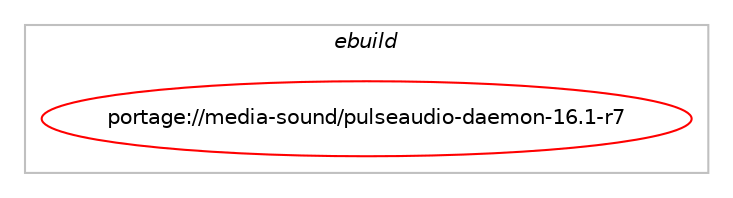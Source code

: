 digraph prolog {

# *************
# Graph options
# *************

newrank=true;
concentrate=true;
compound=true;
graph [rankdir=LR,fontname=Helvetica,fontsize=10,ranksep=1.5];#, ranksep=2.5, nodesep=0.2];
edge  [arrowhead=vee];
node  [fontname=Helvetica,fontsize=10];

# **********
# The ebuild
# **********

subgraph cluster_leftcol {
color=gray;
label=<<i>ebuild</i>>;
id [label="portage://media-sound/pulseaudio-daemon-16.1-r7", color=red, width=4, href="../media-sound/pulseaudio-daemon-16.1-r7.svg"];
}

# ****************
# The dependencies
# ****************

subgraph cluster_midcol {
color=gray;
label=<<i>dependencies</i>>;
subgraph cluster_compile {
fillcolor="#eeeeee";
style=filled;
label=<<i>compile</i>>;
# *** BEGIN UNKNOWN DEPENDENCY TYPE (TODO) ***
# id -> equal(use_conditional_group(positive,X,portage://media-sound/pulseaudio-daemon-16.1-r7,[package_dependency(portage://media-sound/pulseaudio-daemon-16.1-r7,install,no,x11-base,xorg-proto,none,[,,],[],[])]))
# *** END UNKNOWN DEPENDENCY TYPE (TODO) ***

# *** BEGIN UNKNOWN DEPENDENCY TYPE (TODO) ***
# id -> equal(use_conditional_group(positive,X,portage://media-sound/pulseaudio-daemon-16.1-r7,[package_dependency(portage://media-sound/pulseaudio-daemon-16.1-r7,install,no,x11-libs,libxcb,greaterequal,[1.6,,,1.6],[],[]),package_dependency(portage://media-sound/pulseaudio-daemon-16.1-r7,install,no,x11-libs,libICE,none,[,,],[],[]),package_dependency(portage://media-sound/pulseaudio-daemon-16.1-r7,install,no,x11-libs,libSM,none,[,,],[],[]),package_dependency(portage://media-sound/pulseaudio-daemon-16.1-r7,install,no,x11-libs,libX11,greaterequal,[1.4.0,,,1.4.0],[],[]),package_dependency(portage://media-sound/pulseaudio-daemon-16.1-r7,install,no,x11-libs,libXtst,greaterequal,[1.0.99.2,,,1.0.99.2],[],[])]))
# *** END UNKNOWN DEPENDENCY TYPE (TODO) ***

# *** BEGIN UNKNOWN DEPENDENCY TYPE (TODO) ***
# id -> equal(use_conditional_group(positive,alsa,portage://media-sound/pulseaudio-daemon-16.1-r7,[package_dependency(portage://media-sound/pulseaudio-daemon-16.1-r7,install,no,media-libs,alsa-lib,greaterequal,[1.0.24,,,1.0.24],[],[])]))
# *** END UNKNOWN DEPENDENCY TYPE (TODO) ***

# *** BEGIN UNKNOWN DEPENDENCY TYPE (TODO) ***
# id -> equal(use_conditional_group(positive,aptx,portage://media-sound/pulseaudio-daemon-16.1-r7,[package_dependency(portage://media-sound/pulseaudio-daemon-16.1-r7,install,no,media-libs,gst-plugins-base,none,[,,],[],[]),package_dependency(portage://media-sound/pulseaudio-daemon-16.1-r7,install,no,media-libs,gstreamer,greaterequal,[1.14,,,1.14],[],[])]))
# *** END UNKNOWN DEPENDENCY TYPE (TODO) ***

# *** BEGIN UNKNOWN DEPENDENCY TYPE (TODO) ***
# id -> equal(use_conditional_group(positive,asyncns,portage://media-sound/pulseaudio-daemon-16.1-r7,[package_dependency(portage://media-sound/pulseaudio-daemon-16.1-r7,install,no,net-libs,libasyncns,greaterequal,[0.1,,,0.1],[],[])]))
# *** END UNKNOWN DEPENDENCY TYPE (TODO) ***

# *** BEGIN UNKNOWN DEPENDENCY TYPE (TODO) ***
# id -> equal(use_conditional_group(positive,bluetooth,portage://media-sound/pulseaudio-daemon-16.1-r7,[package_dependency(portage://media-sound/pulseaudio-daemon-16.1-r7,install,no,net-wireless,bluez,greaterequal,[5,,,5],[],[]),package_dependency(portage://media-sound/pulseaudio-daemon-16.1-r7,install,no,media-libs,sbc,none,[,,],[],[])]))
# *** END UNKNOWN DEPENDENCY TYPE (TODO) ***

# *** BEGIN UNKNOWN DEPENDENCY TYPE (TODO) ***
# id -> equal(use_conditional_group(positive,dbus,portage://media-sound/pulseaudio-daemon-16.1-r7,[package_dependency(portage://media-sound/pulseaudio-daemon-16.1-r7,install,no,sys-apps,dbus,greaterequal,[1.4.12,,,1.4.12],[],[])]))
# *** END UNKNOWN DEPENDENCY TYPE (TODO) ***

# *** BEGIN UNKNOWN DEPENDENCY TYPE (TODO) ***
# id -> equal(use_conditional_group(positive,elibc_mingw,portage://media-sound/pulseaudio-daemon-16.1-r7,[package_dependency(portage://media-sound/pulseaudio-daemon-16.1-r7,install,no,dev-libs,libpcre,none,[,,],[slot(3)],[])]))
# *** END UNKNOWN DEPENDENCY TYPE (TODO) ***

# *** BEGIN UNKNOWN DEPENDENCY TYPE (TODO) ***
# id -> equal(use_conditional_group(positive,elogind,portage://media-sound/pulseaudio-daemon-16.1-r7,[package_dependency(portage://media-sound/pulseaudio-daemon-16.1-r7,install,no,sys-auth,elogind,none,[,,],[],[])]))
# *** END UNKNOWN DEPENDENCY TYPE (TODO) ***

# *** BEGIN UNKNOWN DEPENDENCY TYPE (TODO) ***
# id -> equal(use_conditional_group(positive,equalizer,portage://media-sound/pulseaudio-daemon-16.1-r7,[package_dependency(portage://media-sound/pulseaudio-daemon-16.1-r7,install,no,sci-libs,fftw,none,[,,],[slot(3.0),equal],[])]))
# *** END UNKNOWN DEPENDENCY TYPE (TODO) ***

# *** BEGIN UNKNOWN DEPENDENCY TYPE (TODO) ***
# id -> equal(use_conditional_group(positive,fftw,portage://media-sound/pulseaudio-daemon-16.1-r7,[package_dependency(portage://media-sound/pulseaudio-daemon-16.1-r7,install,no,sci-libs,fftw,none,[,,],[slot(3.0),equal],[])]))
# *** END UNKNOWN DEPENDENCY TYPE (TODO) ***

# *** BEGIN UNKNOWN DEPENDENCY TYPE (TODO) ***
# id -> equal(use_conditional_group(positive,gdbm,portage://media-sound/pulseaudio-daemon-16.1-r7,[package_dependency(portage://media-sound/pulseaudio-daemon-16.1-r7,install,no,sys-libs,gdbm,none,[,,],any_same_slot,[])]))
# *** END UNKNOWN DEPENDENCY TYPE (TODO) ***

# *** BEGIN UNKNOWN DEPENDENCY TYPE (TODO) ***
# id -> equal(use_conditional_group(positive,glib,portage://media-sound/pulseaudio-daemon-16.1-r7,[package_dependency(portage://media-sound/pulseaudio-daemon-16.1-r7,install,no,dev-libs,glib,greaterequal,[2.28.0,,,2.28.0],[slot(2)],[])]))
# *** END UNKNOWN DEPENDENCY TYPE (TODO) ***

# *** BEGIN UNKNOWN DEPENDENCY TYPE (TODO) ***
# id -> equal(use_conditional_group(positive,gstreamer,portage://media-sound/pulseaudio-daemon-16.1-r7,[package_dependency(portage://media-sound/pulseaudio-daemon-16.1-r7,install,no,media-libs,gst-plugins-base,none,[,,],[],[]),package_dependency(portage://media-sound/pulseaudio-daemon-16.1-r7,install,no,media-libs,gstreamer,greaterequal,[1.14,,,1.14],[],[]),package_dependency(portage://media-sound/pulseaudio-daemon-16.1-r7,install,no,dev-libs,glib,greaterequal,[2.26.0,,,2.26.0],[slot(2)],[])]))
# *** END UNKNOWN DEPENDENCY TYPE (TODO) ***

# *** BEGIN UNKNOWN DEPENDENCY TYPE (TODO) ***
# id -> equal(use_conditional_group(positive,jack,portage://media-sound/pulseaudio-daemon-16.1-r7,[package_dependency(portage://media-sound/pulseaudio-daemon-16.1-r7,install,no,virtual,jack,none,[,,],[],[])]))
# *** END UNKNOWN DEPENDENCY TYPE (TODO) ***

# *** BEGIN UNKNOWN DEPENDENCY TYPE (TODO) ***
# id -> equal(use_conditional_group(positive,ldac,portage://media-sound/pulseaudio-daemon-16.1-r7,[package_dependency(portage://media-sound/pulseaudio-daemon-16.1-r7,install,no,media-libs,gst-plugins-base,none,[,,],[],[]),package_dependency(portage://media-sound/pulseaudio-daemon-16.1-r7,install,no,media-libs,gstreamer,greaterequal,[1.14,,,1.14],[],[])]))
# *** END UNKNOWN DEPENDENCY TYPE (TODO) ***

# *** BEGIN UNKNOWN DEPENDENCY TYPE (TODO) ***
# id -> equal(use_conditional_group(positive,lirc,portage://media-sound/pulseaudio-daemon-16.1-r7,[package_dependency(portage://media-sound/pulseaudio-daemon-16.1-r7,install,no,app-misc,lirc,none,[,,],[],[])]))
# *** END UNKNOWN DEPENDENCY TYPE (TODO) ***

# *** BEGIN UNKNOWN DEPENDENCY TYPE (TODO) ***
# id -> equal(use_conditional_group(positive,ofono-headset,portage://media-sound/pulseaudio-daemon-16.1-r7,[package_dependency(portage://media-sound/pulseaudio-daemon-16.1-r7,install,no,net-misc,ofono,greaterequal,[1.13,,,1.13],[],[])]))
# *** END UNKNOWN DEPENDENCY TYPE (TODO) ***

# *** BEGIN UNKNOWN DEPENDENCY TYPE (TODO) ***
# id -> equal(use_conditional_group(positive,orc,portage://media-sound/pulseaudio-daemon-16.1-r7,[package_dependency(portage://media-sound/pulseaudio-daemon-16.1-r7,install,no,dev-lang,orc,greaterequal,[0.4.15,,,0.4.15],[],[])]))
# *** END UNKNOWN DEPENDENCY TYPE (TODO) ***

# *** BEGIN UNKNOWN DEPENDENCY TYPE (TODO) ***
# id -> equal(use_conditional_group(positive,selinux,portage://media-sound/pulseaudio-daemon-16.1-r7,[package_dependency(portage://media-sound/pulseaudio-daemon-16.1-r7,install,no,sec-policy,selinux-pulseaudio,none,[,,],[],[])]))
# *** END UNKNOWN DEPENDENCY TYPE (TODO) ***

# *** BEGIN UNKNOWN DEPENDENCY TYPE (TODO) ***
# id -> equal(use_conditional_group(positive,sox,portage://media-sound/pulseaudio-daemon-16.1-r7,[package_dependency(portage://media-sound/pulseaudio-daemon-16.1-r7,install,no,media-libs,soxr,greaterequal,[0.1.1,,,0.1.1],[],[])]))
# *** END UNKNOWN DEPENDENCY TYPE (TODO) ***

# *** BEGIN UNKNOWN DEPENDENCY TYPE (TODO) ***
# id -> equal(use_conditional_group(positive,ssl,portage://media-sound/pulseaudio-daemon-16.1-r7,[package_dependency(portage://media-sound/pulseaudio-daemon-16.1-r7,install,no,dev-libs,openssl,none,[,,],any_same_slot,[])]))
# *** END UNKNOWN DEPENDENCY TYPE (TODO) ***

# *** BEGIN UNKNOWN DEPENDENCY TYPE (TODO) ***
# id -> equal(use_conditional_group(positive,systemd,portage://media-sound/pulseaudio-daemon-16.1-r7,[package_dependency(portage://media-sound/pulseaudio-daemon-16.1-r7,install,no,sys-apps,systemd,none,[,,],any_same_slot,[])]))
# *** END UNKNOWN DEPENDENCY TYPE (TODO) ***

# *** BEGIN UNKNOWN DEPENDENCY TYPE (TODO) ***
# id -> equal(use_conditional_group(positive,tcpd,portage://media-sound/pulseaudio-daemon-16.1-r7,[package_dependency(portage://media-sound/pulseaudio-daemon-16.1-r7,install,no,sys-apps,tcp-wrappers,none,[,,],[],[])]))
# *** END UNKNOWN DEPENDENCY TYPE (TODO) ***

# *** BEGIN UNKNOWN DEPENDENCY TYPE (TODO) ***
# id -> equal(use_conditional_group(positive,test,portage://media-sound/pulseaudio-daemon-16.1-r7,[package_dependency(portage://media-sound/pulseaudio-daemon-16.1-r7,install,no,dev-libs,check,greaterequal,[0.9.10,,,0.9.10],[],[])]))
# *** END UNKNOWN DEPENDENCY TYPE (TODO) ***

# *** BEGIN UNKNOWN DEPENDENCY TYPE (TODO) ***
# id -> equal(use_conditional_group(positive,udev,portage://media-sound/pulseaudio-daemon-16.1-r7,[package_dependency(portage://media-sound/pulseaudio-daemon-16.1-r7,install,no,virtual,udev,greaterequal,[143,,,143],[],[use(enable(hwdb),positive)])]))
# *** END UNKNOWN DEPENDENCY TYPE (TODO) ***

# *** BEGIN UNKNOWN DEPENDENCY TYPE (TODO) ***
# id -> equal(use_conditional_group(positive,valgrind,portage://media-sound/pulseaudio-daemon-16.1-r7,[package_dependency(portage://media-sound/pulseaudio-daemon-16.1-r7,install,no,dev-debug,valgrind,none,[,,],[],[])]))
# *** END UNKNOWN DEPENDENCY TYPE (TODO) ***

# *** BEGIN UNKNOWN DEPENDENCY TYPE (TODO) ***
# id -> equal(use_conditional_group(positive,webrtc-aec,portage://media-sound/pulseaudio-daemon-16.1-r7,[package_dependency(portage://media-sound/pulseaudio-daemon-16.1-r7,install,no,media-libs,webrtc-audio-processing,greaterequal,[0.2,,,0.2],[slot(0)],[])]))
# *** END UNKNOWN DEPENDENCY TYPE (TODO) ***

# *** BEGIN UNKNOWN DEPENDENCY TYPE (TODO) ***
# id -> equal(use_conditional_group(positive,zeroconf,portage://media-sound/pulseaudio-daemon-16.1-r7,[package_dependency(portage://media-sound/pulseaudio-daemon-16.1-r7,install,no,net-dns,avahi,greaterequal,[0.6.12,,,0.6.12],[],[use(enable(dbus),none)])]))
# *** END UNKNOWN DEPENDENCY TYPE (TODO) ***

# *** BEGIN UNKNOWN DEPENDENCY TYPE (TODO) ***
# id -> equal(package_dependency(portage://media-sound/pulseaudio-daemon-16.1-r7,install,no,dev-libs,libatomic_ops,none,[,,],[],[]))
# *** END UNKNOWN DEPENDENCY TYPE (TODO) ***

# *** BEGIN UNKNOWN DEPENDENCY TYPE (TODO) ***
# id -> equal(package_dependency(portage://media-sound/pulseaudio-daemon-16.1-r7,install,no,dev-libs,libltdl,none,[,,],[],[]))
# *** END UNKNOWN DEPENDENCY TYPE (TODO) ***

# *** BEGIN UNKNOWN DEPENDENCY TYPE (TODO) ***
# id -> equal(package_dependency(portage://media-sound/pulseaudio-daemon-16.1-r7,install,no,media-libs,libpulse,tilde,[16.1,,,16.1],[],[use(optenable(dbus),none),use(optenable(glib),none),use(optenable(systemd),none),use(optenable(valgrind),none),use(optenable(X),none)]))
# *** END UNKNOWN DEPENDENCY TYPE (TODO) ***

# *** BEGIN UNKNOWN DEPENDENCY TYPE (TODO) ***
# id -> equal(package_dependency(portage://media-sound/pulseaudio-daemon-16.1-r7,install,no,media-libs,libsndfile,greaterequal,[1.0.20,,,1.0.20],[],[]))
# *** END UNKNOWN DEPENDENCY TYPE (TODO) ***

# *** BEGIN UNKNOWN DEPENDENCY TYPE (TODO) ***
# id -> equal(package_dependency(portage://media-sound/pulseaudio-daemon-16.1-r7,install,no,media-libs,speexdsp,greaterequal,[1.2,,,1.2],[],[]))
# *** END UNKNOWN DEPENDENCY TYPE (TODO) ***

# *** BEGIN UNKNOWN DEPENDENCY TYPE (TODO) ***
# id -> equal(package_dependency(portage://media-sound/pulseaudio-daemon-16.1-r7,install,no,sys-kernel,linux-headers,none,[,,],[],[]))
# *** END UNKNOWN DEPENDENCY TYPE (TODO) ***

# *** BEGIN UNKNOWN DEPENDENCY TYPE (TODO) ***
# id -> equal(package_dependency(portage://media-sound/pulseaudio-daemon-16.1-r7,install,no,sys-libs,libcap,greaterequal,[2.22,,-r2,2.22-r2],[],[]))
# *** END UNKNOWN DEPENDENCY TYPE (TODO) ***

}
subgraph cluster_compileandrun {
fillcolor="#eeeeee";
style=filled;
label=<<i>compile and run</i>>;
}
subgraph cluster_run {
fillcolor="#eeeeee";
style=filled;
label=<<i>run</i>>;
# *** BEGIN UNKNOWN DEPENDENCY TYPE (TODO) ***
# id -> equal(use_conditional_group(positive,X,portage://media-sound/pulseaudio-daemon-16.1-r7,[package_dependency(portage://media-sound/pulseaudio-daemon-16.1-r7,run,no,x11-libs,libxcb,greaterequal,[1.6,,,1.6],[],[]),package_dependency(portage://media-sound/pulseaudio-daemon-16.1-r7,run,no,x11-libs,libICE,none,[,,],[],[]),package_dependency(portage://media-sound/pulseaudio-daemon-16.1-r7,run,no,x11-libs,libSM,none,[,,],[],[]),package_dependency(portage://media-sound/pulseaudio-daemon-16.1-r7,run,no,x11-libs,libX11,greaterequal,[1.4.0,,,1.4.0],[],[]),package_dependency(portage://media-sound/pulseaudio-daemon-16.1-r7,run,no,x11-libs,libXtst,greaterequal,[1.0.99.2,,,1.0.99.2],[],[])]))
# *** END UNKNOWN DEPENDENCY TYPE (TODO) ***

# *** BEGIN UNKNOWN DEPENDENCY TYPE (TODO) ***
# id -> equal(use_conditional_group(positive,alsa,portage://media-sound/pulseaudio-daemon-16.1-r7,[package_dependency(portage://media-sound/pulseaudio-daemon-16.1-r7,run,no,media-libs,alsa-lib,greaterequal,[1.0.24,,,1.0.24],[],[])]))
# *** END UNKNOWN DEPENDENCY TYPE (TODO) ***

# *** BEGIN UNKNOWN DEPENDENCY TYPE (TODO) ***
# id -> equal(use_conditional_group(positive,aptx,portage://media-sound/pulseaudio-daemon-16.1-r7,[package_dependency(portage://media-sound/pulseaudio-daemon-16.1-r7,run,no,media-libs,gst-plugins-base,none,[,,],[],[]),package_dependency(portage://media-sound/pulseaudio-daemon-16.1-r7,run,no,media-libs,gstreamer,greaterequal,[1.14,,,1.14],[],[])]))
# *** END UNKNOWN DEPENDENCY TYPE (TODO) ***

# *** BEGIN UNKNOWN DEPENDENCY TYPE (TODO) ***
# id -> equal(use_conditional_group(positive,asyncns,portage://media-sound/pulseaudio-daemon-16.1-r7,[package_dependency(portage://media-sound/pulseaudio-daemon-16.1-r7,run,no,net-libs,libasyncns,greaterequal,[0.1,,,0.1],[],[])]))
# *** END UNKNOWN DEPENDENCY TYPE (TODO) ***

# *** BEGIN UNKNOWN DEPENDENCY TYPE (TODO) ***
# id -> equal(use_conditional_group(positive,bluetooth,portage://media-sound/pulseaudio-daemon-16.1-r7,[use_conditional_group(positive,ldac,portage://media-sound/pulseaudio-daemon-16.1-r7,[package_dependency(portage://media-sound/pulseaudio-daemon-16.1-r7,run,no,media-plugins,gst-plugins-ldac,none,[,,],[],[])]),use_conditional_group(positive,aptx,portage://media-sound/pulseaudio-daemon-16.1-r7,[package_dependency(portage://media-sound/pulseaudio-daemon-16.1-r7,run,no,media-plugins,gst-plugins-openaptx,none,[,,],[],[])])]))
# *** END UNKNOWN DEPENDENCY TYPE (TODO) ***

# *** BEGIN UNKNOWN DEPENDENCY TYPE (TODO) ***
# id -> equal(use_conditional_group(positive,bluetooth,portage://media-sound/pulseaudio-daemon-16.1-r7,[package_dependency(portage://media-sound/pulseaudio-daemon-16.1-r7,run,no,net-wireless,bluez,greaterequal,[5,,,5],[],[]),package_dependency(portage://media-sound/pulseaudio-daemon-16.1-r7,run,no,media-libs,sbc,none,[,,],[],[])]))
# *** END UNKNOWN DEPENDENCY TYPE (TODO) ***

# *** BEGIN UNKNOWN DEPENDENCY TYPE (TODO) ***
# id -> equal(use_conditional_group(positive,dbus,portage://media-sound/pulseaudio-daemon-16.1-r7,[package_dependency(portage://media-sound/pulseaudio-daemon-16.1-r7,run,no,sys-apps,dbus,greaterequal,[1.4.12,,,1.4.12],[],[])]))
# *** END UNKNOWN DEPENDENCY TYPE (TODO) ***

# *** BEGIN UNKNOWN DEPENDENCY TYPE (TODO) ***
# id -> equal(use_conditional_group(positive,elibc_mingw,portage://media-sound/pulseaudio-daemon-16.1-r7,[package_dependency(portage://media-sound/pulseaudio-daemon-16.1-r7,run,no,dev-libs,libpcre,none,[,,],[slot(3)],[])]))
# *** END UNKNOWN DEPENDENCY TYPE (TODO) ***

# *** BEGIN UNKNOWN DEPENDENCY TYPE (TODO) ***
# id -> equal(use_conditional_group(positive,elogind,portage://media-sound/pulseaudio-daemon-16.1-r7,[package_dependency(portage://media-sound/pulseaudio-daemon-16.1-r7,run,no,sys-auth,elogind,none,[,,],[],[])]))
# *** END UNKNOWN DEPENDENCY TYPE (TODO) ***

# *** BEGIN UNKNOWN DEPENDENCY TYPE (TODO) ***
# id -> equal(use_conditional_group(positive,equalizer,portage://media-sound/pulseaudio-daemon-16.1-r7,[package_dependency(portage://media-sound/pulseaudio-daemon-16.1-r7,run,no,sci-libs,fftw,none,[,,],[slot(3.0),equal],[])]))
# *** END UNKNOWN DEPENDENCY TYPE (TODO) ***

# *** BEGIN UNKNOWN DEPENDENCY TYPE (TODO) ***
# id -> equal(use_conditional_group(positive,fftw,portage://media-sound/pulseaudio-daemon-16.1-r7,[package_dependency(portage://media-sound/pulseaudio-daemon-16.1-r7,run,no,sci-libs,fftw,none,[,,],[slot(3.0),equal],[])]))
# *** END UNKNOWN DEPENDENCY TYPE (TODO) ***

# *** BEGIN UNKNOWN DEPENDENCY TYPE (TODO) ***
# id -> equal(use_conditional_group(positive,gdbm,portage://media-sound/pulseaudio-daemon-16.1-r7,[package_dependency(portage://media-sound/pulseaudio-daemon-16.1-r7,run,no,sys-libs,gdbm,none,[,,],any_same_slot,[])]))
# *** END UNKNOWN DEPENDENCY TYPE (TODO) ***

# *** BEGIN UNKNOWN DEPENDENCY TYPE (TODO) ***
# id -> equal(use_conditional_group(positive,glib,portage://media-sound/pulseaudio-daemon-16.1-r7,[package_dependency(portage://media-sound/pulseaudio-daemon-16.1-r7,run,no,dev-libs,glib,greaterequal,[2.28.0,,,2.28.0],[slot(2)],[])]))
# *** END UNKNOWN DEPENDENCY TYPE (TODO) ***

# *** BEGIN UNKNOWN DEPENDENCY TYPE (TODO) ***
# id -> equal(use_conditional_group(positive,gstreamer,portage://media-sound/pulseaudio-daemon-16.1-r7,[package_dependency(portage://media-sound/pulseaudio-daemon-16.1-r7,run,no,media-libs,gst-plugins-base,none,[,,],[],[]),package_dependency(portage://media-sound/pulseaudio-daemon-16.1-r7,run,no,media-libs,gstreamer,greaterequal,[1.14,,,1.14],[],[]),package_dependency(portage://media-sound/pulseaudio-daemon-16.1-r7,run,no,dev-libs,glib,greaterequal,[2.26.0,,,2.26.0],[slot(2)],[])]))
# *** END UNKNOWN DEPENDENCY TYPE (TODO) ***

# *** BEGIN UNKNOWN DEPENDENCY TYPE (TODO) ***
# id -> equal(use_conditional_group(positive,jack,portage://media-sound/pulseaudio-daemon-16.1-r7,[package_dependency(portage://media-sound/pulseaudio-daemon-16.1-r7,run,no,virtual,jack,none,[,,],[],[])]))
# *** END UNKNOWN DEPENDENCY TYPE (TODO) ***

# *** BEGIN UNKNOWN DEPENDENCY TYPE (TODO) ***
# id -> equal(use_conditional_group(positive,ldac,portage://media-sound/pulseaudio-daemon-16.1-r7,[package_dependency(portage://media-sound/pulseaudio-daemon-16.1-r7,run,no,media-libs,gst-plugins-base,none,[,,],[],[]),package_dependency(portage://media-sound/pulseaudio-daemon-16.1-r7,run,no,media-libs,gstreamer,greaterequal,[1.14,,,1.14],[],[])]))
# *** END UNKNOWN DEPENDENCY TYPE (TODO) ***

# *** BEGIN UNKNOWN DEPENDENCY TYPE (TODO) ***
# id -> equal(use_conditional_group(positive,lirc,portage://media-sound/pulseaudio-daemon-16.1-r7,[package_dependency(portage://media-sound/pulseaudio-daemon-16.1-r7,run,no,app-misc,lirc,none,[,,],[],[])]))
# *** END UNKNOWN DEPENDENCY TYPE (TODO) ***

# *** BEGIN UNKNOWN DEPENDENCY TYPE (TODO) ***
# id -> equal(use_conditional_group(positive,ofono-headset,portage://media-sound/pulseaudio-daemon-16.1-r7,[package_dependency(portage://media-sound/pulseaudio-daemon-16.1-r7,run,no,net-misc,ofono,greaterequal,[1.13,,,1.13],[],[])]))
# *** END UNKNOWN DEPENDENCY TYPE (TODO) ***

# *** BEGIN UNKNOWN DEPENDENCY TYPE (TODO) ***
# id -> equal(use_conditional_group(positive,orc,portage://media-sound/pulseaudio-daemon-16.1-r7,[package_dependency(portage://media-sound/pulseaudio-daemon-16.1-r7,run,no,dev-lang,orc,greaterequal,[0.4.15,,,0.4.15],[],[])]))
# *** END UNKNOWN DEPENDENCY TYPE (TODO) ***

# *** BEGIN UNKNOWN DEPENDENCY TYPE (TODO) ***
# id -> equal(use_conditional_group(positive,selinux,portage://media-sound/pulseaudio-daemon-16.1-r7,[package_dependency(portage://media-sound/pulseaudio-daemon-16.1-r7,run,no,sec-policy,selinux-pulseaudio,none,[,,],[],[])]))
# *** END UNKNOWN DEPENDENCY TYPE (TODO) ***

# *** BEGIN UNKNOWN DEPENDENCY TYPE (TODO) ***
# id -> equal(use_conditional_group(positive,sox,portage://media-sound/pulseaudio-daemon-16.1-r7,[package_dependency(portage://media-sound/pulseaudio-daemon-16.1-r7,run,no,media-libs,soxr,greaterequal,[0.1.1,,,0.1.1],[],[])]))
# *** END UNKNOWN DEPENDENCY TYPE (TODO) ***

# *** BEGIN UNKNOWN DEPENDENCY TYPE (TODO) ***
# id -> equal(use_conditional_group(positive,ssl,portage://media-sound/pulseaudio-daemon-16.1-r7,[package_dependency(portage://media-sound/pulseaudio-daemon-16.1-r7,run,no,dev-libs,openssl,none,[,,],any_same_slot,[])]))
# *** END UNKNOWN DEPENDENCY TYPE (TODO) ***

# *** BEGIN UNKNOWN DEPENDENCY TYPE (TODO) ***
# id -> equal(use_conditional_group(positive,system-wide,portage://media-sound/pulseaudio-daemon-16.1-r7,[use_conditional_group(positive,alsa,portage://media-sound/pulseaudio-daemon-16.1-r7,[package_dependency(portage://media-sound/pulseaudio-daemon-16.1-r7,run,no,media-sound,alsa-utils,none,[,,],[],[])]),package_dependency(portage://media-sound/pulseaudio-daemon-16.1-r7,run,no,acct-user,pulse,none,[,,],[],[]),package_dependency(portage://media-sound/pulseaudio-daemon-16.1-r7,run,no,acct-group,audio,none,[,,],[],[]),package_dependency(portage://media-sound/pulseaudio-daemon-16.1-r7,run,no,acct-group,pulse-access,none,[,,],[],[])]))
# *** END UNKNOWN DEPENDENCY TYPE (TODO) ***

# *** BEGIN UNKNOWN DEPENDENCY TYPE (TODO) ***
# id -> equal(use_conditional_group(positive,systemd,portage://media-sound/pulseaudio-daemon-16.1-r7,[package_dependency(portage://media-sound/pulseaudio-daemon-16.1-r7,run,no,sys-apps,systemd,none,[,,],any_same_slot,[])]))
# *** END UNKNOWN DEPENDENCY TYPE (TODO) ***

# *** BEGIN UNKNOWN DEPENDENCY TYPE (TODO) ***
# id -> equal(use_conditional_group(positive,tcpd,portage://media-sound/pulseaudio-daemon-16.1-r7,[package_dependency(portage://media-sound/pulseaudio-daemon-16.1-r7,run,no,sys-apps,tcp-wrappers,none,[,,],[],[])]))
# *** END UNKNOWN DEPENDENCY TYPE (TODO) ***

# *** BEGIN UNKNOWN DEPENDENCY TYPE (TODO) ***
# id -> equal(use_conditional_group(positive,udev,portage://media-sound/pulseaudio-daemon-16.1-r7,[package_dependency(portage://media-sound/pulseaudio-daemon-16.1-r7,run,no,virtual,udev,greaterequal,[143,,,143],[],[use(enable(hwdb),positive)])]))
# *** END UNKNOWN DEPENDENCY TYPE (TODO) ***

# *** BEGIN UNKNOWN DEPENDENCY TYPE (TODO) ***
# id -> equal(use_conditional_group(positive,valgrind,portage://media-sound/pulseaudio-daemon-16.1-r7,[package_dependency(portage://media-sound/pulseaudio-daemon-16.1-r7,run,no,dev-debug,valgrind,none,[,,],[],[])]))
# *** END UNKNOWN DEPENDENCY TYPE (TODO) ***

# *** BEGIN UNKNOWN DEPENDENCY TYPE (TODO) ***
# id -> equal(use_conditional_group(positive,webrtc-aec,portage://media-sound/pulseaudio-daemon-16.1-r7,[package_dependency(portage://media-sound/pulseaudio-daemon-16.1-r7,run,no,media-libs,webrtc-audio-processing,greaterequal,[0.2,,,0.2],[slot(0)],[])]))
# *** END UNKNOWN DEPENDENCY TYPE (TODO) ***

# *** BEGIN UNKNOWN DEPENDENCY TYPE (TODO) ***
# id -> equal(use_conditional_group(positive,zeroconf,portage://media-sound/pulseaudio-daemon-16.1-r7,[package_dependency(portage://media-sound/pulseaudio-daemon-16.1-r7,run,no,net-dns,avahi,greaterequal,[0.6.12,,,0.6.12],[],[use(enable(dbus),none)])]))
# *** END UNKNOWN DEPENDENCY TYPE (TODO) ***

# *** BEGIN UNKNOWN DEPENDENCY TYPE (TODO) ***
# id -> equal(package_dependency(portage://media-sound/pulseaudio-daemon-16.1-r7,run,no,dev-libs,libatomic_ops,none,[,,],[],[]))
# *** END UNKNOWN DEPENDENCY TYPE (TODO) ***

# *** BEGIN UNKNOWN DEPENDENCY TYPE (TODO) ***
# id -> equal(package_dependency(portage://media-sound/pulseaudio-daemon-16.1-r7,run,no,dev-libs,libltdl,none,[,,],[],[]))
# *** END UNKNOWN DEPENDENCY TYPE (TODO) ***

# *** BEGIN UNKNOWN DEPENDENCY TYPE (TODO) ***
# id -> equal(package_dependency(portage://media-sound/pulseaudio-daemon-16.1-r7,run,no,media-libs,libpulse,tilde,[16.1,,,16.1],[],[use(optenable(dbus),none),use(optenable(glib),none),use(optenable(systemd),none),use(optenable(valgrind),none),use(optenable(X),none)]))
# *** END UNKNOWN DEPENDENCY TYPE (TODO) ***

# *** BEGIN UNKNOWN DEPENDENCY TYPE (TODO) ***
# id -> equal(package_dependency(portage://media-sound/pulseaudio-daemon-16.1-r7,run,no,media-libs,libsndfile,greaterequal,[1.0.20,,,1.0.20],[],[]))
# *** END UNKNOWN DEPENDENCY TYPE (TODO) ***

# *** BEGIN UNKNOWN DEPENDENCY TYPE (TODO) ***
# id -> equal(package_dependency(portage://media-sound/pulseaudio-daemon-16.1-r7,run,no,media-libs,speexdsp,greaterequal,[1.2,,,1.2],[],[]))
# *** END UNKNOWN DEPENDENCY TYPE (TODO) ***

# *** BEGIN UNKNOWN DEPENDENCY TYPE (TODO) ***
# id -> equal(package_dependency(portage://media-sound/pulseaudio-daemon-16.1-r7,run,no,sys-kernel,linux-headers,none,[,,],[],[]))
# *** END UNKNOWN DEPENDENCY TYPE (TODO) ***

# *** BEGIN UNKNOWN DEPENDENCY TYPE (TODO) ***
# id -> equal(package_dependency(portage://media-sound/pulseaudio-daemon-16.1-r7,run,no,sys-libs,libcap,greaterequal,[2.22,,-r2,2.22-r2],[],[]))
# *** END UNKNOWN DEPENDENCY TYPE (TODO) ***

# *** BEGIN UNKNOWN DEPENDENCY TYPE (TODO) ***
# id -> equal(package_dependency(portage://media-sound/pulseaudio-daemon-16.1-r7,run,no,virtual,tmpfiles,none,[,,],[],[]))
# *** END UNKNOWN DEPENDENCY TYPE (TODO) ***

# *** BEGIN UNKNOWN DEPENDENCY TYPE (TODO) ***
# id -> equal(package_dependency(portage://media-sound/pulseaudio-daemon-16.1-r7,run,weak,media-video,pipewire,none,[,,],[],[use(enable(sound-server),positive)]))
# *** END UNKNOWN DEPENDENCY TYPE (TODO) ***

}
}

# **************
# The candidates
# **************

subgraph cluster_choices {
rank=same;
color=gray;
label=<<i>candidates</i>>;

}

}
